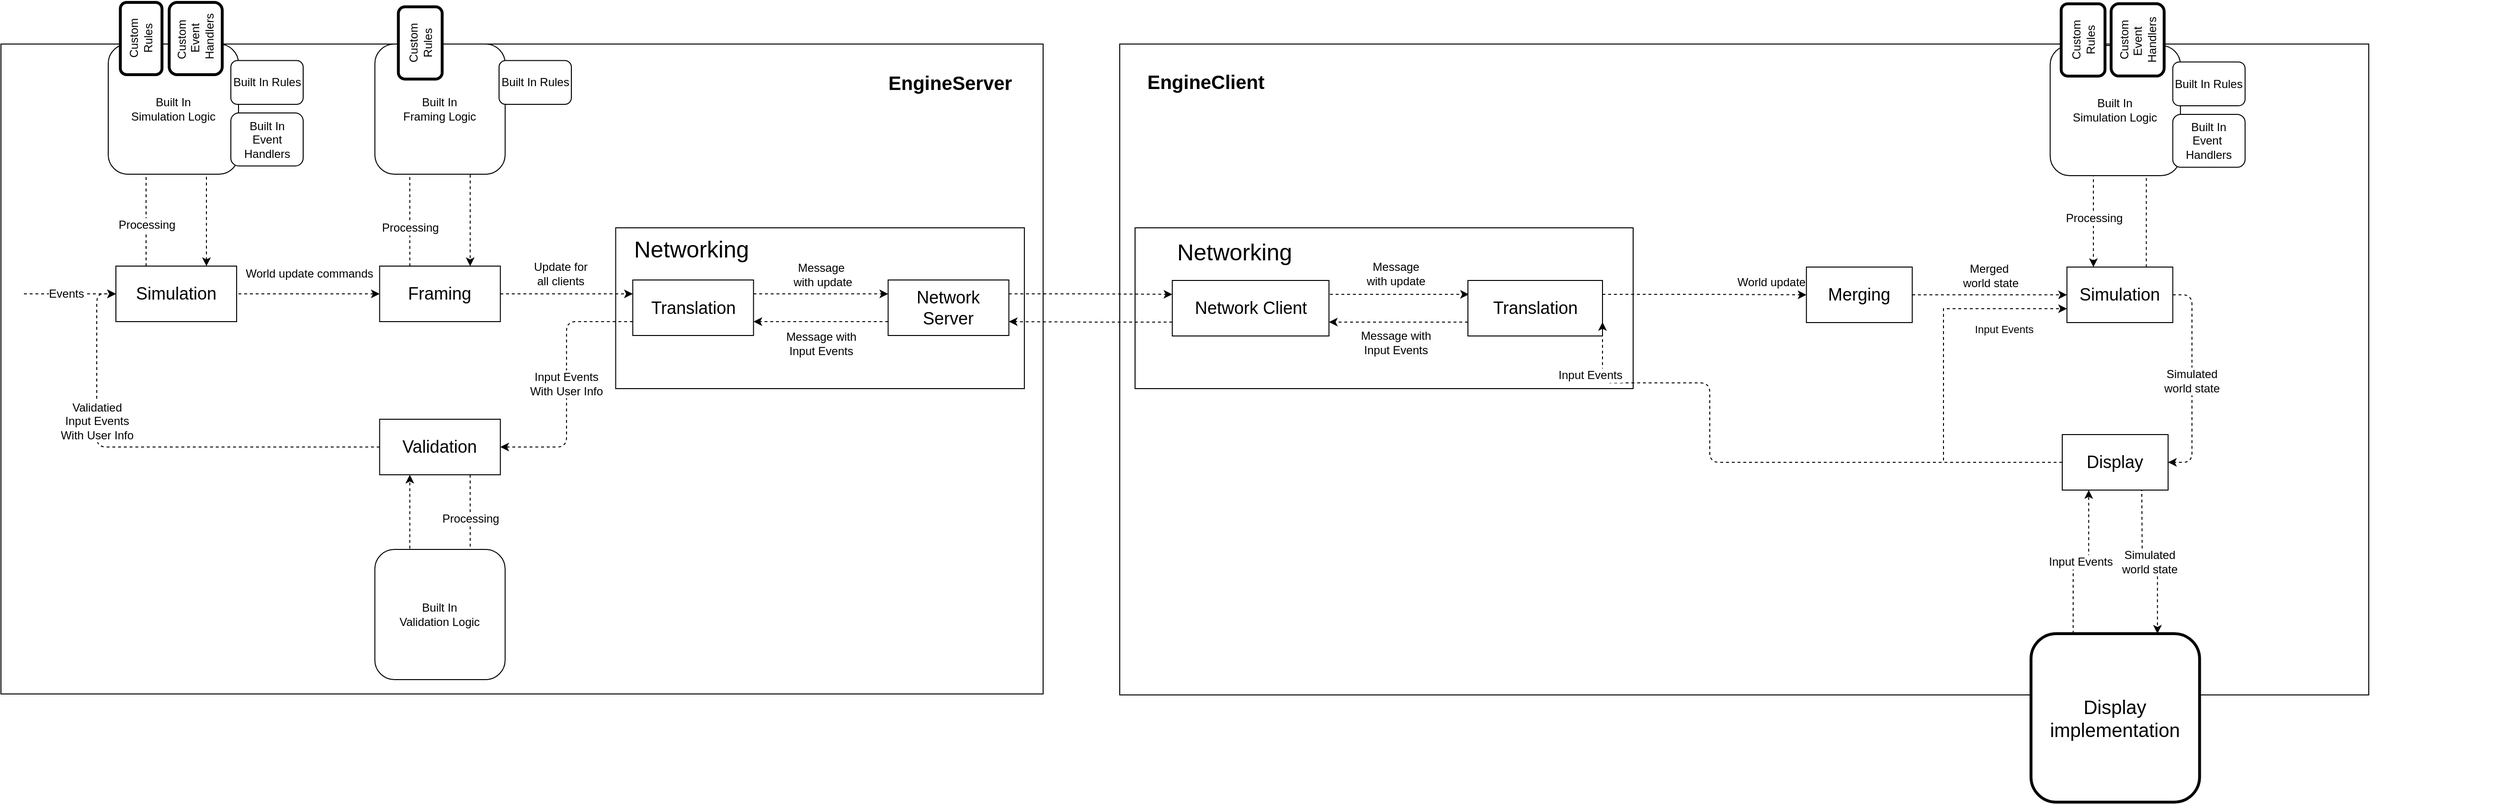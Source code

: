 <mxfile version="15.9.6" type="github">
  <diagram id="kgpKYQtTHZ0yAKxKKP6v" name="Page-1">
    <mxGraphModel dx="2374" dy="2122" grid="1" gridSize="8" guides="1" tooltips="1" connect="1" arrows="1" fold="1" page="1" pageScale="1" pageWidth="1100" pageHeight="850" math="0" shadow="0">
      <root>
        <mxCell id="0" />
        <mxCell id="1" parent="0" />
        <mxCell id="witdZUobg0xg5wF5a4da-165" value="" style="group;glass=0;fillColor=none;" parent="1" vertex="1" connectable="0">
          <mxGeometry x="64" y="24" width="1088" height="679" as="geometry" />
        </mxCell>
        <mxCell id="witdZUobg0xg5wF5a4da-22" value="" style="whiteSpace=wrap;html=1;fontSize=16;rounded=0;container=1;" parent="witdZUobg0xg5wF5a4da-165" vertex="1">
          <mxGeometry width="1088" height="679" as="geometry" />
        </mxCell>
        <mxCell id="witdZUobg0xg5wF5a4da-25" value="Simulation" style="rounded=0;whiteSpace=wrap;html=1;fontSize=18;container=0;" parent="witdZUobg0xg5wF5a4da-22" vertex="1">
          <mxGeometry x="119.999" y="232" width="126.042" height="58" as="geometry" />
        </mxCell>
        <mxCell id="witdZUobg0xg5wF5a4da-41" value="Events" style="endArrow=classic;html=1;fontSize=12;entryX=0;entryY=0.5;entryDx=0;entryDy=0;dashed=1;" parent="witdZUobg0xg5wF5a4da-22" target="witdZUobg0xg5wF5a4da-25" edge="1">
          <mxGeometry x="-0.091" width="50" height="50" relative="1" as="geometry">
            <mxPoint x="24" y="261" as="sourcePoint" />
            <mxPoint x="506.668" y="393" as="targetPoint" />
            <Array as="points" />
            <mxPoint as="offset" />
          </mxGeometry>
        </mxCell>
        <mxCell id="witdZUobg0xg5wF5a4da-49" value="Processing" style="edgeStyle=orthogonalEdgeStyle;orthogonalLoop=1;jettySize=auto;html=1;exitX=0.25;exitY=0;exitDx=0;exitDy=0;entryX=0.75;entryY=0;entryDx=0;entryDy=0;dashed=1;fontSize=12;" parent="witdZUobg0xg5wF5a4da-22" source="witdZUobg0xg5wF5a4da-25" target="witdZUobg0xg5wF5a4da-25" edge="1">
          <mxGeometry x="-0.701" relative="1" as="geometry">
            <Array as="points">
              <mxPoint x="152" y="120" />
              <mxPoint x="214" y="120" />
            </Array>
            <mxPoint as="offset" />
          </mxGeometry>
        </mxCell>
        <mxCell id="witdZUobg0xg5wF5a4da-52" value="&amp;nbsp;World update commands" style="edgeStyle=orthogonalEdgeStyle;orthogonalLoop=1;jettySize=auto;html=1;dashed=1;fontSize=12;endArrow=none;endFill=0;startArrow=classic;startFill=1;" parent="witdZUobg0xg5wF5a4da-22" source="witdZUobg0xg5wF5a4da-50" target="witdZUobg0xg5wF5a4da-25" edge="1">
          <mxGeometry x="0.009" y="-21" relative="1" as="geometry">
            <mxPoint as="offset" />
          </mxGeometry>
        </mxCell>
        <mxCell id="witdZUobg0xg5wF5a4da-50" value="Framing" style="rounded=0;whiteSpace=wrap;html=1;fontSize=18;container=0;" parent="witdZUobg0xg5wF5a4da-22" vertex="1">
          <mxGeometry x="395.332" y="232" width="126.042" height="58" as="geometry" />
        </mxCell>
        <mxCell id="witdZUobg0xg5wF5a4da-53" value="Processing" style="edgeStyle=orthogonalEdgeStyle;orthogonalLoop=1;jettySize=auto;html=1;entryX=0.75;entryY=0;entryDx=0;entryDy=0;dashed=1;fontSize=12;startArrow=none;startFill=0;endArrow=classic;endFill=1;exitX=0.25;exitY=0;exitDx=0;exitDy=0;" parent="witdZUobg0xg5wF5a4da-22" source="witdZUobg0xg5wF5a4da-50" target="witdZUobg0xg5wF5a4da-50" edge="1">
          <mxGeometry x="-0.702" relative="1" as="geometry">
            <Array as="points">
              <mxPoint x="427" y="128" />
              <mxPoint x="490" y="128" />
            </Array>
            <mxPoint as="offset" />
          </mxGeometry>
        </mxCell>
        <mxCell id="witdZUobg0xg5wF5a4da-152" value="Validation" style="rounded=0;whiteSpace=wrap;html=1;fontSize=18;container=0;" parent="witdZUobg0xg5wF5a4da-22" vertex="1">
          <mxGeometry x="395.327" y="392" width="126.042" height="58" as="geometry" />
        </mxCell>
        <mxCell id="witdZUobg0xg5wF5a4da-159" value="Validatied&lt;br&gt;Input Events&lt;br&gt;With User Info" style="edgeStyle=orthogonalEdgeStyle;orthogonalLoop=1;jettySize=auto;html=1;exitX=0;exitY=0.5;exitDx=0;exitDy=0;entryX=0;entryY=0.5;entryDx=0;entryDy=0;dashed=1;fontSize=12;startArrow=none;startFill=0;endArrow=classic;endFill=1;" parent="witdZUobg0xg5wF5a4da-22" source="witdZUobg0xg5wF5a4da-152" target="witdZUobg0xg5wF5a4da-25" edge="1">
          <mxGeometry x="0.358" relative="1" as="geometry">
            <mxPoint as="offset" />
          </mxGeometry>
        </mxCell>
        <mxCell id="witdZUobg0xg5wF5a4da-23" value="EngineServer" style="text;html=1;strokeColor=none;fillColor=none;align=center;verticalAlign=middle;whiteSpace=wrap;rounded=0;fontSize=20;fontStyle=1;container=0;" parent="witdZUobg0xg5wF5a4da-22" vertex="1">
          <mxGeometry x="928.001" y="25" width="126.042" height="30" as="geometry" />
        </mxCell>
        <mxCell id="9ohbja7EJtLxBmXbnJy5-14" value="Built In&lt;br&gt;Simulation Logic" style="rounded=1;whiteSpace=wrap;html=1;fontSize=12;strokeWidth=1;" parent="witdZUobg0xg5wF5a4da-22" vertex="1">
          <mxGeometry x="112" width="136" height="136" as="geometry" />
        </mxCell>
        <mxCell id="9ohbja7EJtLxBmXbnJy5-15" value="Custom Rules" style="rounded=1;whiteSpace=wrap;html=1;fontSize=12;strokeWidth=3;rotation=-90;" parent="witdZUobg0xg5wF5a4da-22" vertex="1">
          <mxGeometry x="108.63" y="-27.49" width="75.5" height="43.49" as="geometry" />
        </mxCell>
        <mxCell id="9ohbja7EJtLxBmXbnJy5-17" value="Built In &lt;br&gt;Event Handlers" style="rounded=1;whiteSpace=wrap;html=1;fontSize=12;strokeWidth=1;rotation=0;" parent="witdZUobg0xg5wF5a4da-22" vertex="1">
          <mxGeometry x="240" y="72" width="75.5" height="55.37" as="geometry" />
        </mxCell>
        <mxCell id="9ohbja7EJtLxBmXbnJy5-18" value="Built In &lt;br&gt;Framing Logic" style="rounded=1;whiteSpace=wrap;html=1;fontSize=12;strokeWidth=1;" parent="witdZUobg0xg5wF5a4da-22" vertex="1">
          <mxGeometry x="390.37" width="136" height="136" as="geometry" />
        </mxCell>
        <mxCell id="9ohbja7EJtLxBmXbnJy5-51" value="Processing" style="edgeStyle=orthogonalEdgeStyle;rounded=0;orthogonalLoop=1;jettySize=auto;html=1;exitX=0.75;exitY=1;exitDx=0;exitDy=0;entryX=0.25;entryY=1;entryDx=0;entryDy=0;fontSize=12;strokeWidth=1;dashed=1;" parent="witdZUobg0xg5wF5a4da-22" source="witdZUobg0xg5wF5a4da-152" target="witdZUobg0xg5wF5a4da-152" edge="1">
          <mxGeometry x="-0.634" relative="1" as="geometry">
            <Array as="points">
              <mxPoint x="490" y="544" />
              <mxPoint x="427" y="544" />
            </Array>
            <mxPoint as="offset" />
          </mxGeometry>
        </mxCell>
        <mxCell id="9ohbja7EJtLxBmXbnJy5-50" value="Built In&lt;br&gt;Validation Logic" style="rounded=1;whiteSpace=wrap;html=1;fontSize=12;strokeWidth=1;" parent="witdZUobg0xg5wF5a4da-22" vertex="1">
          <mxGeometry x="390.35" y="528" width="136" height="136" as="geometry" />
        </mxCell>
        <mxCell id="witdZUobg0xg5wF5a4da-161" value="" style="rounded=0;whiteSpace=wrap;html=1;fontSize=12;" parent="witdZUobg0xg5wF5a4da-22" vertex="1">
          <mxGeometry x="641.776" y="192" width="426.667" height="168" as="geometry" />
        </mxCell>
        <mxCell id="witdZUobg0xg5wF5a4da-69" value="Translation" style="rounded=0;whiteSpace=wrap;html=1;fontSize=18;container=0;" parent="witdZUobg0xg5wF5a4da-22" vertex="1">
          <mxGeometry x="659.623" y="246.5" width="126.042" height="58" as="geometry" />
        </mxCell>
        <mxCell id="witdZUobg0xg5wF5a4da-157" value="Message with&lt;br&gt;Input Events" style="edgeStyle=orthogonalEdgeStyle;orthogonalLoop=1;jettySize=auto;html=1;exitX=0;exitY=0.75;exitDx=0;exitDy=0;entryX=1;entryY=0.75;entryDx=0;entryDy=0;dashed=1;fontSize=12;startArrow=none;startFill=0;endArrow=classic;endFill=1;" parent="witdZUobg0xg5wF5a4da-22" source="witdZUobg0xg5wF5a4da-71" target="witdZUobg0xg5wF5a4da-69" edge="1">
          <mxGeometry x="-0.001" y="23" relative="1" as="geometry">
            <mxPoint as="offset" />
          </mxGeometry>
        </mxCell>
        <mxCell id="witdZUobg0xg5wF5a4da-71" value="Network Server" style="rounded=0;whiteSpace=wrap;html=1;fontSize=18;container=0;" parent="witdZUobg0xg5wF5a4da-22" vertex="1">
          <mxGeometry x="926.22" y="246.5" width="126.042" height="58" as="geometry" />
        </mxCell>
        <mxCell id="witdZUobg0xg5wF5a4da-73" value="Message&lt;br&gt;&amp;nbsp;with update" style="edgeStyle=orthogonalEdgeStyle;orthogonalLoop=1;jettySize=auto;html=1;exitX=1;exitY=0.25;exitDx=0;exitDy=0;entryX=0;entryY=0.25;entryDx=0;entryDy=0;dashed=1;fontSize=12;startArrow=none;startFill=0;endArrow=classic;endFill=1;" parent="witdZUobg0xg5wF5a4da-22" source="witdZUobg0xg5wF5a4da-69" target="witdZUobg0xg5wF5a4da-71" edge="1">
          <mxGeometry x="0.001" y="20" relative="1" as="geometry">
            <Array as="points">
              <mxPoint x="869.692" y="261" />
              <mxPoint x="869.692" y="261" />
            </Array>
            <mxPoint as="offset" />
          </mxGeometry>
        </mxCell>
        <mxCell id="witdZUobg0xg5wF5a4da-162" value="&lt;font style=&quot;font-size: 24px&quot;&gt;Networking&lt;/font&gt;" style="text;html=1;strokeColor=none;fillColor=none;align=center;verticalAlign=middle;whiteSpace=wrap;rounded=0;fontSize=12;" parent="witdZUobg0xg5wF5a4da-22" vertex="1">
          <mxGeometry x="631.998" y="200" width="177.778" height="30" as="geometry" />
        </mxCell>
        <mxCell id="witdZUobg0xg5wF5a4da-72" value="Update for&lt;br&gt;all clients" style="edgeStyle=orthogonalEdgeStyle;orthogonalLoop=1;jettySize=auto;html=1;exitX=1;exitY=0.5;exitDx=0;exitDy=0;entryX=0;entryY=0.25;entryDx=0;entryDy=0;dashed=1;fontSize=12;startArrow=none;startFill=0;endArrow=classic;endFill=1;" parent="witdZUobg0xg5wF5a4da-22" source="witdZUobg0xg5wF5a4da-50" target="witdZUobg0xg5wF5a4da-69" edge="1">
          <mxGeometry x="-0.094" y="21" relative="1" as="geometry">
            <mxPoint as="offset" />
          </mxGeometry>
        </mxCell>
        <mxCell id="witdZUobg0xg5wF5a4da-158" value="Input Events&lt;br&gt;With User Info" style="edgeStyle=orthogonalEdgeStyle;orthogonalLoop=1;jettySize=auto;html=1;exitX=0;exitY=0.75;exitDx=0;exitDy=0;entryX=1;entryY=0.5;entryDx=0;entryDy=0;dashed=1;fontSize=12;startArrow=none;startFill=0;endArrow=classic;endFill=1;" parent="witdZUobg0xg5wF5a4da-22" source="witdZUobg0xg5wF5a4da-69" target="witdZUobg0xg5wF5a4da-152" edge="1">
          <mxGeometry relative="1" as="geometry" />
        </mxCell>
        <mxCell id="9ohbja7EJtLxBmXbnJy5-23" value="Built In Rules" style="rounded=1;whiteSpace=wrap;html=1;fontSize=12;strokeWidth=1;rotation=0;" parent="witdZUobg0xg5wF5a4da-165" vertex="1">
          <mxGeometry x="240" y="17.25" width="75.5" height="45.75" as="geometry" />
        </mxCell>
        <mxCell id="9ohbja7EJtLxBmXbnJy5-24" value="Built In Rules" style="rounded=1;whiteSpace=wrap;html=1;fontSize=12;strokeWidth=1;rotation=0;" parent="witdZUobg0xg5wF5a4da-165" vertex="1">
          <mxGeometry x="520" y="17.25" width="75.5" height="45.75" as="geometry" />
        </mxCell>
        <mxCell id="9ohbja7EJtLxBmXbnJy5-13" value="" style="group;rounded=1;" parent="1" vertex="1" connectable="0">
          <mxGeometry x="1232" y="24" width="1440" height="784" as="geometry" />
        </mxCell>
        <mxCell id="witdZUobg0xg5wF5a4da-28" value="" style="whiteSpace=wrap;html=1;fontSize=16;rounded=0;container=0;" parent="9ohbja7EJtLxBmXbnJy5-13" vertex="1">
          <mxGeometry width="1304" height="680" as="geometry" />
        </mxCell>
        <mxCell id="witdZUobg0xg5wF5a4da-36" value="EngineClient" style="text;html=1;strokeColor=none;fillColor=none;align=center;verticalAlign=middle;whiteSpace=wrap;rounded=0;fontSize=20;fontStyle=1;container=0;" parent="9ohbja7EJtLxBmXbnJy5-13" vertex="1">
          <mxGeometry x="24" y="24" width="131.61" height="30" as="geometry" />
        </mxCell>
        <mxCell id="witdZUobg0xg5wF5a4da-163" value="" style="rounded=0;whiteSpace=wrap;html=1;fontSize=12;container=0;" parent="9ohbja7EJtLxBmXbnJy5-13" vertex="1">
          <mxGeometry x="16" y="192" width="520" height="168" as="geometry" />
        </mxCell>
        <mxCell id="witdZUobg0xg5wF5a4da-78" value="Message &lt;br&gt;with update" style="edgeStyle=orthogonalEdgeStyle;orthogonalLoop=1;jettySize=auto;html=1;exitX=1;exitY=0.25;exitDx=0;exitDy=0;entryX=0;entryY=0.25;entryDx=0;entryDy=0;dashed=1;fontSize=12;startArrow=none;startFill=0;endArrow=classic;endFill=1;" parent="9ohbja7EJtLxBmXbnJy5-13" edge="1">
          <mxGeometry x="-0.055" y="22" relative="1" as="geometry">
            <mxPoint x="219.433" y="261.5" as="sourcePoint" />
            <mxPoint x="364.513" y="261.5" as="targetPoint" />
            <mxPoint as="offset" />
          </mxGeometry>
        </mxCell>
        <mxCell id="witdZUobg0xg5wF5a4da-75" value="Network Client" style="rounded=0;whiteSpace=wrap;html=1;fontSize=18;container=0;" parent="9ohbja7EJtLxBmXbnJy5-13" vertex="1">
          <mxGeometry x="54.884" y="247" width="163.548" height="58" as="geometry" />
        </mxCell>
        <mxCell id="witdZUobg0xg5wF5a4da-79" value="Merging" style="rounded=0;whiteSpace=wrap;html=1;fontSize=18;container=0;" parent="9ohbja7EJtLxBmXbnJy5-13" vertex="1">
          <mxGeometry x="716.89" y="233" width="110.48" height="58" as="geometry" />
        </mxCell>
        <mxCell id="witdZUobg0xg5wF5a4da-80" value="World update" style="edgeStyle=orthogonalEdgeStyle;orthogonalLoop=1;jettySize=auto;html=1;exitX=1;exitY=0.25;exitDx=0;exitDy=0;entryX=0;entryY=0.5;entryDx=0;entryDy=0;dashed=1;fontSize=12;startArrow=none;startFill=0;endArrow=classic;endFill=1;" parent="9ohbja7EJtLxBmXbnJy5-13" source="witdZUobg0xg5wF5a4da-77" target="witdZUobg0xg5wF5a4da-79" edge="1">
          <mxGeometry x="0.648" y="13" relative="1" as="geometry">
            <mxPoint as="offset" />
          </mxGeometry>
        </mxCell>
        <mxCell id="witdZUobg0xg5wF5a4da-99" value="Simulation" style="rounded=0;whiteSpace=wrap;html=1;fontSize=18;container=0;" parent="9ohbja7EJtLxBmXbnJy5-13" vertex="1">
          <mxGeometry x="988.89" y="233" width="110.48" height="58" as="geometry" />
        </mxCell>
        <mxCell id="witdZUobg0xg5wF5a4da-100" value="Merged&amp;nbsp;&lt;br&gt;world state" style="edgeStyle=orthogonalEdgeStyle;orthogonalLoop=1;jettySize=auto;html=1;exitX=1;exitY=0.5;exitDx=0;exitDy=0;entryX=0;entryY=0.5;entryDx=0;entryDy=0;dashed=1;fontSize=12;startArrow=none;startFill=0;endArrow=classic;endFill=1;" parent="9ohbja7EJtLxBmXbnJy5-13" source="witdZUobg0xg5wF5a4da-79" target="witdZUobg0xg5wF5a4da-99" edge="1">
          <mxGeometry x="0.009" y="20" relative="1" as="geometry">
            <Array as="points">
              <mxPoint x="892.89" y="262" />
              <mxPoint x="892.89" y="262" />
            </Array>
            <mxPoint as="offset" />
          </mxGeometry>
        </mxCell>
        <mxCell id="witdZUobg0xg5wF5a4da-155" value="Message with&lt;br&gt;Input&amp;nbsp;&lt;span style=&quot;background-color: rgb(248 , 249 , 250)&quot;&gt;Events&lt;/span&gt;" style="edgeStyle=orthogonalEdgeStyle;orthogonalLoop=1;jettySize=auto;html=1;exitX=0;exitY=0.75;exitDx=0;exitDy=0;entryX=1;entryY=0.75;entryDx=0;entryDy=0;dashed=1;fontSize=12;startArrow=none;startFill=0;endArrow=classic;endFill=1;" parent="9ohbja7EJtLxBmXbnJy5-13" source="witdZUobg0xg5wF5a4da-77" target="witdZUobg0xg5wF5a4da-75" edge="1">
          <mxGeometry x="0.041" y="21" relative="1" as="geometry">
            <mxPoint as="offset" />
          </mxGeometry>
        </mxCell>
        <mxCell id="witdZUobg0xg5wF5a4da-77" value="Translation" style="rounded=0;whiteSpace=wrap;html=1;fontSize=18;container=0;" parent="9ohbja7EJtLxBmXbnJy5-13" vertex="1">
          <mxGeometry x="363.51" y="247" width="140.49" height="58" as="geometry" />
        </mxCell>
        <mxCell id="9ohbja7EJtLxBmXbnJy5-2" value="Input Events" style="edgeStyle=orthogonalEdgeStyle;rounded=0;orthogonalLoop=1;jettySize=auto;html=1;exitX=0;exitY=0.5;exitDx=0;exitDy=0;entryX=0;entryY=0.75;entryDx=0;entryDy=0;dashed=1;" parent="9ohbja7EJtLxBmXbnJy5-13" source="witdZUobg0xg5wF5a4da-119" target="witdZUobg0xg5wF5a4da-99" edge="1">
          <mxGeometry x="0.678" y="-21" relative="1" as="geometry">
            <Array as="points">
              <mxPoint x="860" y="437" />
              <mxPoint x="860" y="277" />
            </Array>
            <mxPoint as="offset" />
          </mxGeometry>
        </mxCell>
        <mxCell id="9ohbja7EJtLxBmXbnJy5-68" value="Simulated &lt;br&gt;world state" style="edgeStyle=orthogonalEdgeStyle;rounded=0;orthogonalLoop=1;jettySize=auto;html=1;entryX=0.75;entryY=0;entryDx=0;entryDy=0;dashed=1;fontSize=12;strokeWidth=1;" parent="9ohbja7EJtLxBmXbnJy5-13" target="9ohbja7EJtLxBmXbnJy5-3" edge="1">
          <mxGeometry relative="1" as="geometry">
            <mxPoint x="1067" y="464" as="sourcePoint" />
          </mxGeometry>
        </mxCell>
        <mxCell id="witdZUobg0xg5wF5a4da-119" value="Display" style="rounded=0;whiteSpace=wrap;html=1;fontSize=18;container=0;" parent="9ohbja7EJtLxBmXbnJy5-13" vertex="1">
          <mxGeometry x="984" y="408" width="110.48" height="58" as="geometry" />
        </mxCell>
        <mxCell id="witdZUobg0xg5wF5a4da-134" value="Simulated&lt;br&gt;world state" style="edgeStyle=orthogonalEdgeStyle;orthogonalLoop=1;jettySize=auto;html=1;exitX=1;exitY=0.5;exitDx=0;exitDy=0;dashed=1;fontSize=12;startArrow=none;startFill=0;endArrow=classic;endFill=1;entryX=1;entryY=0.5;entryDx=0;entryDy=0;" parent="9ohbja7EJtLxBmXbnJy5-13" source="witdZUobg0xg5wF5a4da-99" target="witdZUobg0xg5wF5a4da-119" edge="1">
          <mxGeometry relative="1" as="geometry" />
        </mxCell>
        <mxCell id="witdZUobg0xg5wF5a4da-133" value="Input Events" style="edgeStyle=orthogonalEdgeStyle;orthogonalLoop=1;jettySize=auto;html=1;exitX=0;exitY=0.5;exitDx=0;exitDy=0;dashed=1;fontSize=12;startArrow=none;startFill=0;endArrow=classic;endFill=1;entryX=1;entryY=0.75;entryDx=0;entryDy=0;" parent="9ohbja7EJtLxBmXbnJy5-13" source="witdZUobg0xg5wF5a4da-119" target="witdZUobg0xg5wF5a4da-77" edge="1">
          <mxGeometry x="0.824" y="13" relative="1" as="geometry">
            <mxPoint x="1031.286" y="401" as="targetPoint" />
            <Array as="points">
              <mxPoint x="616" y="437" />
              <mxPoint x="616" y="354" />
            </Array>
            <mxPoint as="offset" />
          </mxGeometry>
        </mxCell>
        <mxCell id="witdZUobg0xg5wF5a4da-164" value="&lt;font style=&quot;font-size: 24px&quot;&gt;Networking&lt;/font&gt;" style="text;html=1;strokeColor=none;fillColor=none;align=center;verticalAlign=middle;whiteSpace=wrap;rounded=0;fontSize=12;container=0;" parent="9ohbja7EJtLxBmXbnJy5-13" vertex="1">
          <mxGeometry x="40" y="203" width="160" height="30" as="geometry" />
        </mxCell>
        <mxCell id="witdZUobg0xg5wF5a4da-170" value="Processing" style="edgeStyle=orthogonalEdgeStyle;orthogonalLoop=1;jettySize=auto;html=1;exitX=0.75;exitY=0;exitDx=0;exitDy=0;entryX=0.25;entryY=0;entryDx=0;entryDy=0;dashed=1;fontSize=12;startArrow=none;startFill=0;endArrow=classic;endFill=1;" parent="9ohbja7EJtLxBmXbnJy5-13" source="witdZUobg0xg5wF5a4da-99" target="witdZUobg0xg5wF5a4da-99" edge="1">
          <mxGeometry x="0.617" relative="1" as="geometry">
            <Array as="points">
              <mxPoint x="1067" y="128" />
              <mxPoint x="1012" y="128" />
            </Array>
            <mxPoint as="offset" />
          </mxGeometry>
        </mxCell>
        <mxCell id="9ohbja7EJtLxBmXbnJy5-57" value="Built In&lt;br&gt;Simulation Logic" style="rounded=1;whiteSpace=wrap;html=1;fontSize=12;strokeWidth=1;" parent="9ohbja7EJtLxBmXbnJy5-13" vertex="1">
          <mxGeometry x="971.37" y="1.44" width="136" height="136" as="geometry" />
        </mxCell>
        <mxCell id="9ohbja7EJtLxBmXbnJy5-58" value="Custom Rules" style="rounded=1;whiteSpace=wrap;html=1;fontSize=12;strokeWidth=3;rotation=-90;" parent="9ohbja7EJtLxBmXbnJy5-13" vertex="1">
          <mxGeometry x="968" y="-27.18" width="75.5" height="45.75" as="geometry" />
        </mxCell>
        <mxCell id="9ohbja7EJtLxBmXbnJy5-59" value="Built In Event&amp;nbsp;&lt;br&gt;Handlers" style="rounded=1;whiteSpace=wrap;html=1;fontSize=12;strokeWidth=1;rotation=0;" parent="9ohbja7EJtLxBmXbnJy5-13" vertex="1">
          <mxGeometry x="1099.37" y="73.44" width="75.5" height="55.37" as="geometry" />
        </mxCell>
        <mxCell id="9ohbja7EJtLxBmXbnJy5-60" value="Built In Rules" style="rounded=1;whiteSpace=wrap;html=1;fontSize=12;strokeWidth=1;rotation=0;" parent="9ohbja7EJtLxBmXbnJy5-13" vertex="1">
          <mxGeometry x="1099.37" y="18.69" width="75.5" height="45.75" as="geometry" />
        </mxCell>
        <mxCell id="9ohbja7EJtLxBmXbnJy5-61" value="Custom &lt;br&gt;&lt;span style=&quot;background-color: rgb(248 , 249 , 250)&quot;&gt;Event&amp;nbsp;&lt;br&gt;&lt;/span&gt;Handlers" style="rounded=1;whiteSpace=wrap;html=1;fontSize=12;strokeWidth=3;rotation=-90;" parent="9ohbja7EJtLxBmXbnJy5-13" vertex="1">
          <mxGeometry x="1024.94" y="-32" width="75.5" height="55.37" as="geometry" />
        </mxCell>
        <mxCell id="9ohbja7EJtLxBmXbnJy5-69" value="Input Events" style="edgeStyle=orthogonalEdgeStyle;rounded=0;orthogonalLoop=1;jettySize=auto;html=1;exitX=0.25;exitY=0;exitDx=0;exitDy=0;entryX=0.25;entryY=1;entryDx=0;entryDy=0;dashed=1;fontSize=12;strokeWidth=1;" parent="9ohbja7EJtLxBmXbnJy5-13" source="9ohbja7EJtLxBmXbnJy5-3" target="witdZUobg0xg5wF5a4da-119" edge="1">
          <mxGeometry relative="1" as="geometry" />
        </mxCell>
        <mxCell id="9ohbja7EJtLxBmXbnJy5-3" value="Display implementation" style="whiteSpace=wrap;html=1;aspect=fixed;fontSize=20;strokeWidth=3;container=0;rounded=1;" parent="9ohbja7EJtLxBmXbnJy5-13" vertex="1">
          <mxGeometry x="951.37" y="616" width="176" height="176" as="geometry" />
        </mxCell>
        <mxCell id="witdZUobg0xg5wF5a4da-138" style="edgeStyle=orthogonalEdgeStyle;orthogonalLoop=1;jettySize=auto;html=1;exitX=1;exitY=0.25;exitDx=0;exitDy=0;entryX=0;entryY=0.25;entryDx=0;entryDy=0;dashed=1;fontSize=12;startArrow=none;startFill=0;endArrow=classic;endFill=1;" parent="1" source="witdZUobg0xg5wF5a4da-71" target="witdZUobg0xg5wF5a4da-75" edge="1">
          <mxGeometry relative="1" as="geometry" />
        </mxCell>
        <mxCell id="witdZUobg0xg5wF5a4da-156" style="edgeStyle=orthogonalEdgeStyle;orthogonalLoop=1;jettySize=auto;html=1;exitX=0;exitY=0.75;exitDx=0;exitDy=0;entryX=1;entryY=0.75;entryDx=0;entryDy=0;dashed=1;fontSize=12;startArrow=none;startFill=0;endArrow=classic;endFill=1;" parent="1" source="witdZUobg0xg5wF5a4da-75" target="witdZUobg0xg5wF5a4da-71" edge="1">
          <mxGeometry relative="1" as="geometry" />
        </mxCell>
        <mxCell id="9ohbja7EJtLxBmXbnJy5-16" value="Custom&amp;nbsp;&lt;br&gt;&lt;span style=&quot;background-color: rgb(248 , 249 , 250)&quot;&gt;Event&lt;br&gt;&amp;nbsp;&lt;/span&gt;Handlers" style="rounded=1;whiteSpace=wrap;html=1;fontSize=12;strokeWidth=3;rotation=-90;" parent="1" vertex="1">
          <mxGeometry x="229.57" y="-9.44" width="75.5" height="55.37" as="geometry" />
        </mxCell>
        <mxCell id="9ohbja7EJtLxBmXbnJy5-19" value="Custom Rules" style="rounded=1;whiteSpace=wrap;html=1;fontSize=12;strokeWidth=3;rotation=-90;" parent="1" vertex="1">
          <mxGeometry x="464" width="75.5" height="45.75" as="geometry" />
        </mxCell>
      </root>
    </mxGraphModel>
  </diagram>
</mxfile>
